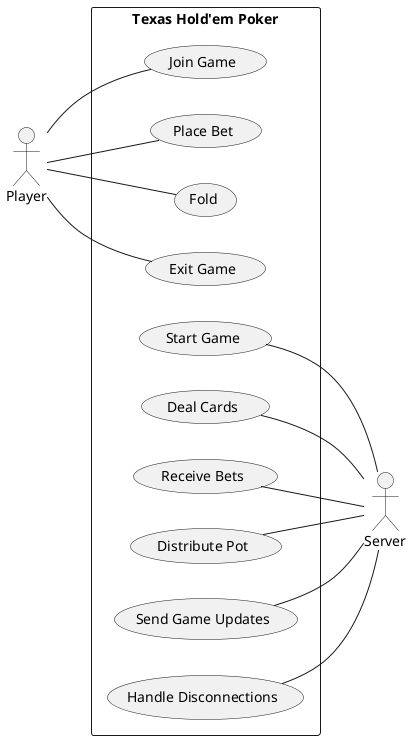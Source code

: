 @startuml UseCasePoker

left to right direction

actor Player as P
actor Server as S

rectangle "Texas Hold'em Poker" {
    P -- (Join Game)
    P -- (Place Bet)
    P -- (Fold)
    P -- (Exit Game)

    (Start Game) -- S
    (Deal Cards) -- S
    (Receive Bets) -- S
    (Distribute Pot) -- S
    (Send Game Updates) -- S
    (Handle Disconnections) -- S
}

@enduml
